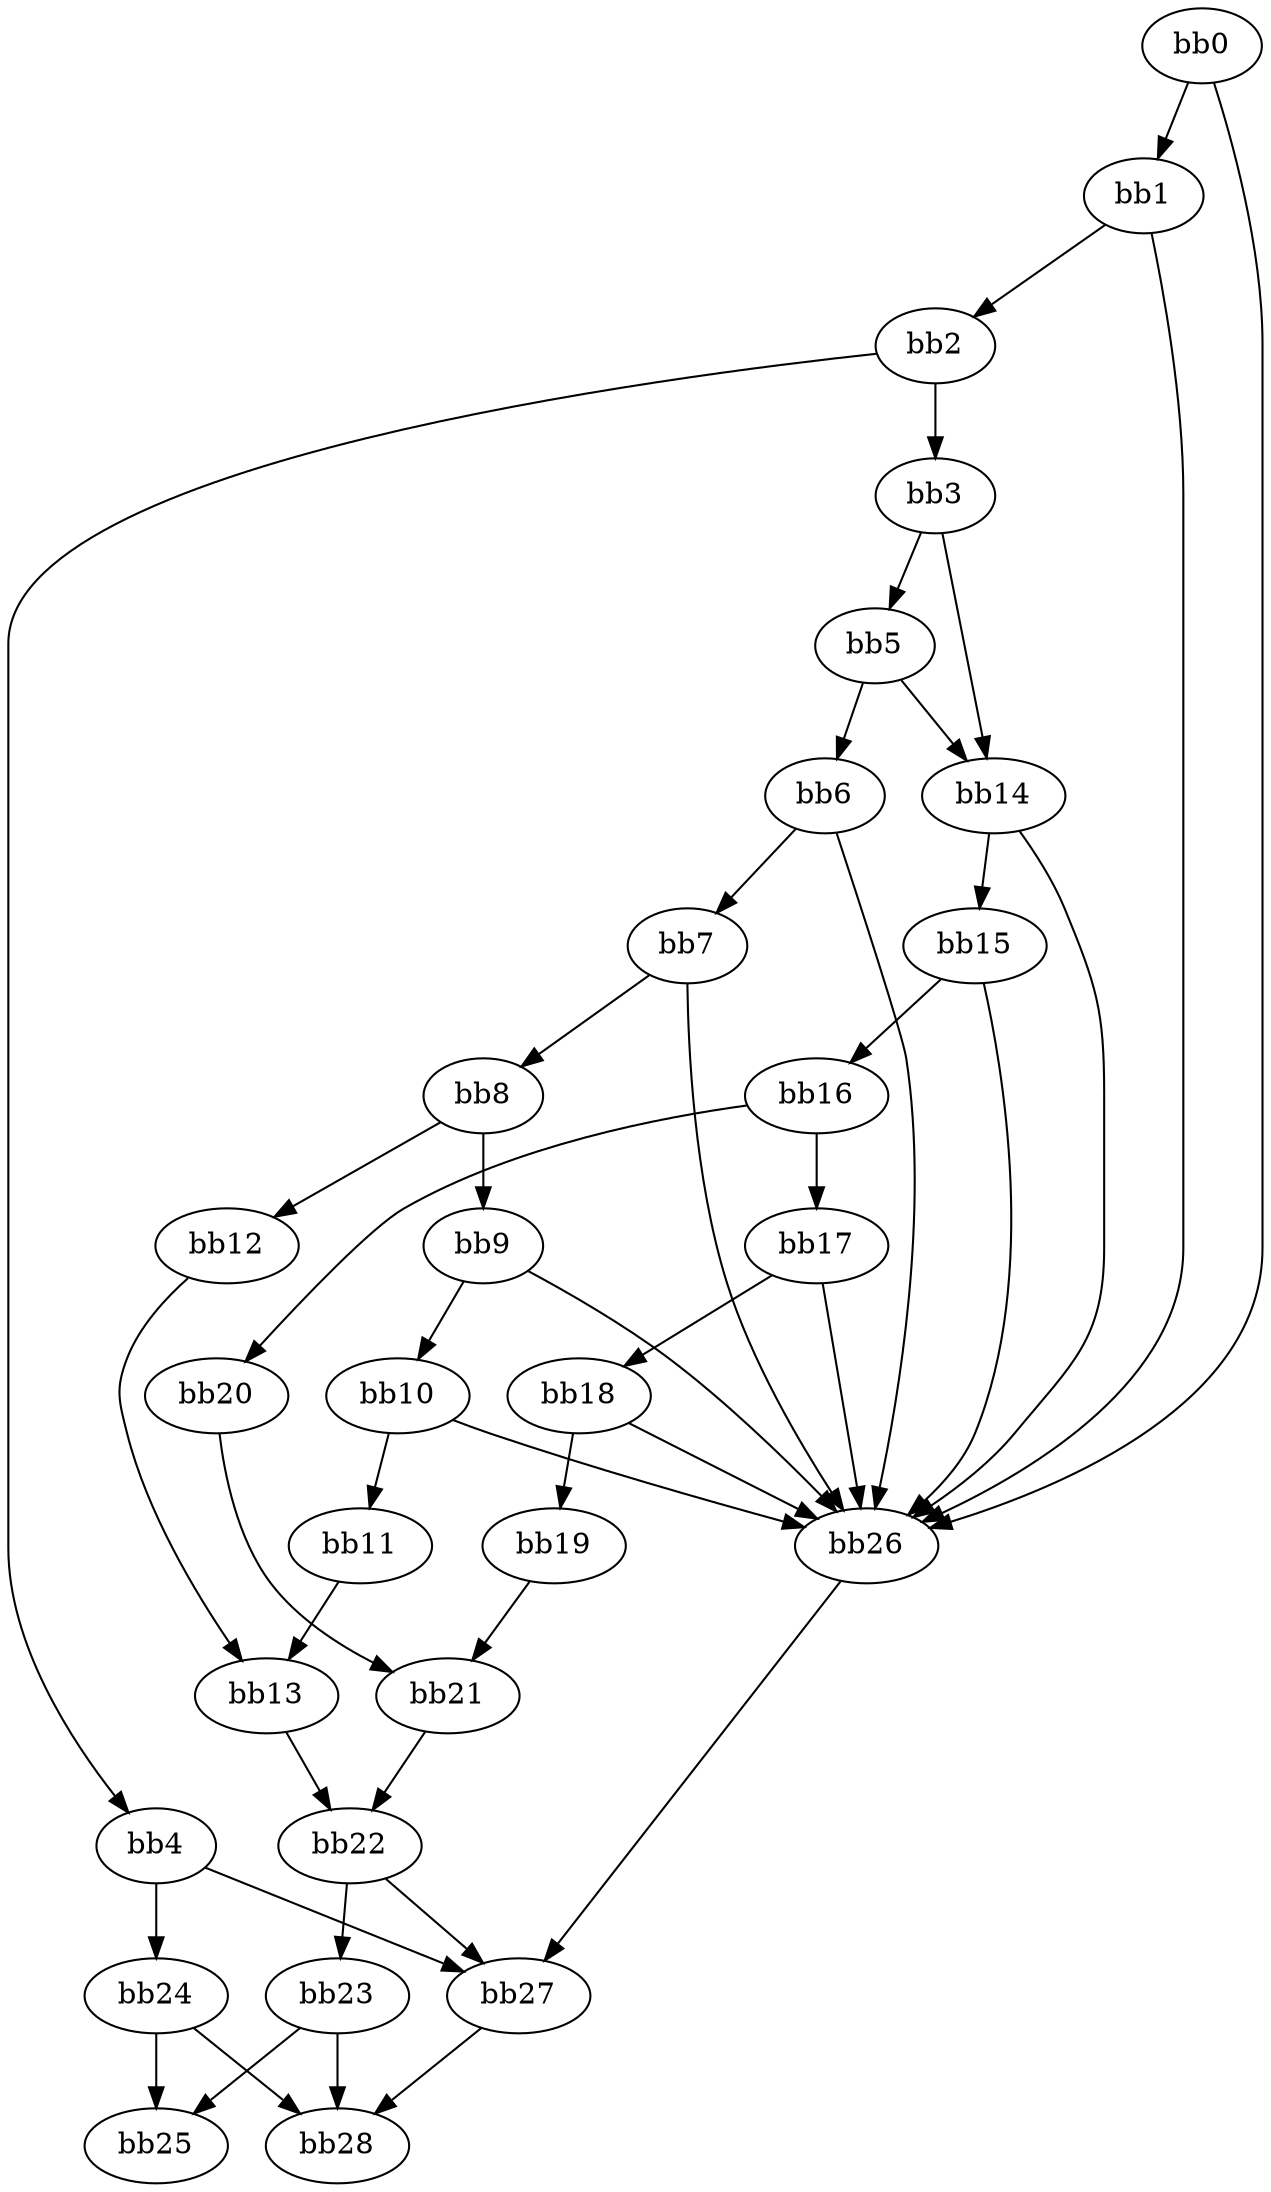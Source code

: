digraph {
    0 [ label = "bb0\l" ]
    1 [ label = "bb1\l" ]
    2 [ label = "bb2\l" ]
    3 [ label = "bb3\l" ]
    4 [ label = "bb4\l" ]
    5 [ label = "bb5\l" ]
    6 [ label = "bb6\l" ]
    7 [ label = "bb7\l" ]
    8 [ label = "bb8\l" ]
    9 [ label = "bb9\l" ]
    10 [ label = "bb10\l" ]
    11 [ label = "bb11\l" ]
    12 [ label = "bb12\l" ]
    13 [ label = "bb13\l" ]
    14 [ label = "bb14\l" ]
    15 [ label = "bb15\l" ]
    16 [ label = "bb16\l" ]
    17 [ label = "bb17\l" ]
    18 [ label = "bb18\l" ]
    19 [ label = "bb19\l" ]
    20 [ label = "bb20\l" ]
    21 [ label = "bb21\l" ]
    22 [ label = "bb22\l" ]
    23 [ label = "bb23\l" ]
    24 [ label = "bb24\l" ]
    25 [ label = "bb25\l" ]
    26 [ label = "bb26\l" ]
    27 [ label = "bb27\l" ]
    28 [ label = "bb28\l" ]
    0 -> 1 [ ]
    0 -> 26 [ ]
    1 -> 2 [ ]
    1 -> 26 [ ]
    2 -> 3 [ ]
    2 -> 4 [ ]
    3 -> 5 [ ]
    3 -> 14 [ ]
    4 -> 24 [ ]
    4 -> 27 [ ]
    5 -> 6 [ ]
    5 -> 14 [ ]
    6 -> 7 [ ]
    6 -> 26 [ ]
    7 -> 8 [ ]
    7 -> 26 [ ]
    8 -> 9 [ ]
    8 -> 12 [ ]
    9 -> 10 [ ]
    9 -> 26 [ ]
    10 -> 11 [ ]
    10 -> 26 [ ]
    11 -> 13 [ ]
    12 -> 13 [ ]
    13 -> 22 [ ]
    14 -> 15 [ ]
    14 -> 26 [ ]
    15 -> 16 [ ]
    15 -> 26 [ ]
    16 -> 17 [ ]
    16 -> 20 [ ]
    17 -> 18 [ ]
    17 -> 26 [ ]
    18 -> 19 [ ]
    18 -> 26 [ ]
    19 -> 21 [ ]
    20 -> 21 [ ]
    21 -> 22 [ ]
    22 -> 23 [ ]
    22 -> 27 [ ]
    23 -> 25 [ ]
    23 -> 28 [ ]
    24 -> 25 [ ]
    24 -> 28 [ ]
    26 -> 27 [ ]
    27 -> 28 [ ]
}

